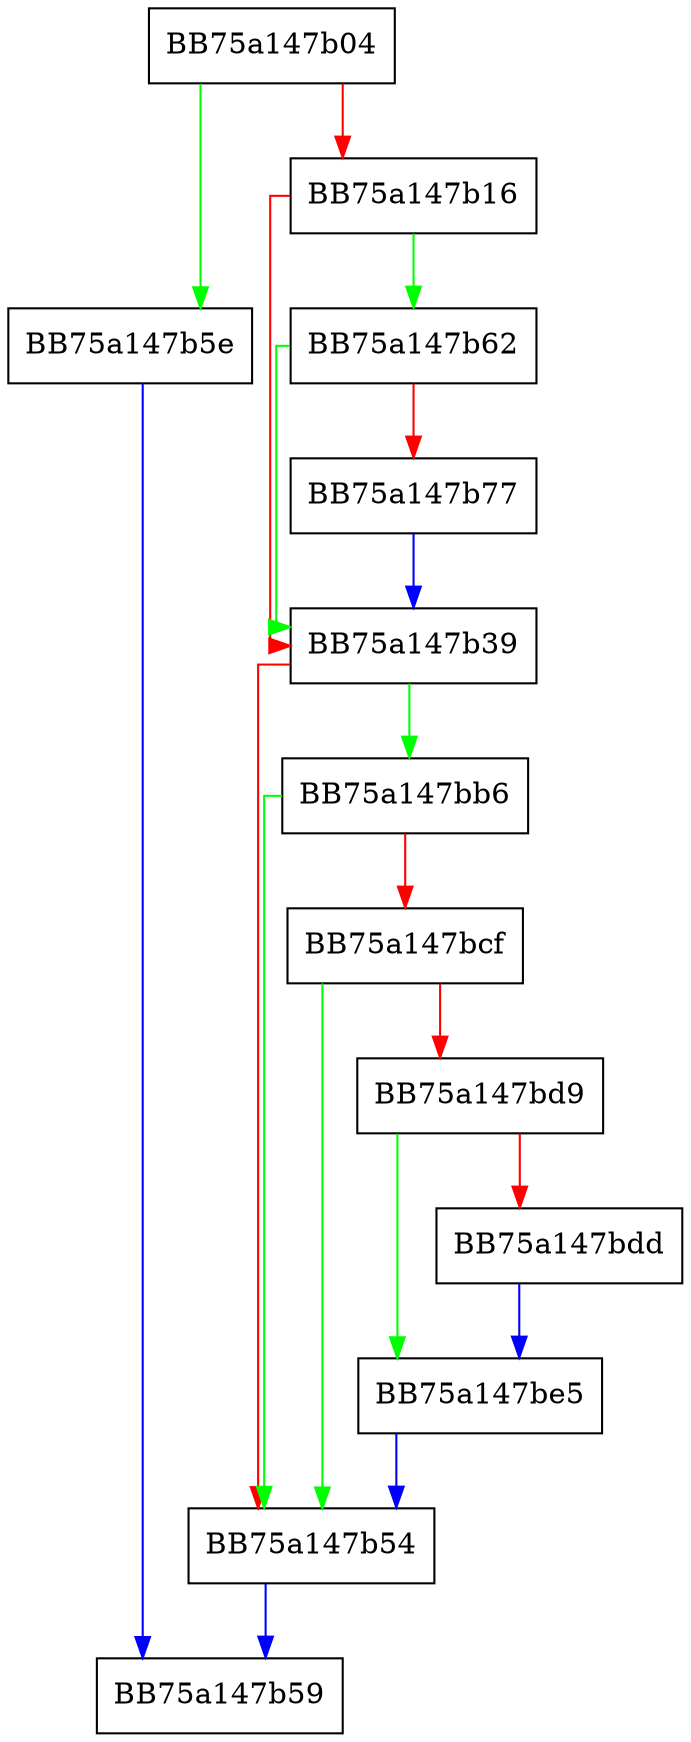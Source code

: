 digraph MpQueryUnbiasedInterruptTime {
  node [shape="box"];
  graph [splines=ortho];
  BB75a147b04 -> BB75a147b5e [color="green"];
  BB75a147b04 -> BB75a147b16 [color="red"];
  BB75a147b16 -> BB75a147b62 [color="green"];
  BB75a147b16 -> BB75a147b39 [color="red"];
  BB75a147b39 -> BB75a147bb6 [color="green"];
  BB75a147b39 -> BB75a147b54 [color="red"];
  BB75a147b54 -> BB75a147b59 [color="blue"];
  BB75a147b5e -> BB75a147b59 [color="blue"];
  BB75a147b62 -> BB75a147b39 [color="green"];
  BB75a147b62 -> BB75a147b77 [color="red"];
  BB75a147b77 -> BB75a147b39 [color="blue"];
  BB75a147bb6 -> BB75a147b54 [color="green"];
  BB75a147bb6 -> BB75a147bcf [color="red"];
  BB75a147bcf -> BB75a147b54 [color="green"];
  BB75a147bcf -> BB75a147bd9 [color="red"];
  BB75a147bd9 -> BB75a147be5 [color="green"];
  BB75a147bd9 -> BB75a147bdd [color="red"];
  BB75a147bdd -> BB75a147be5 [color="blue"];
  BB75a147be5 -> BB75a147b54 [color="blue"];
}